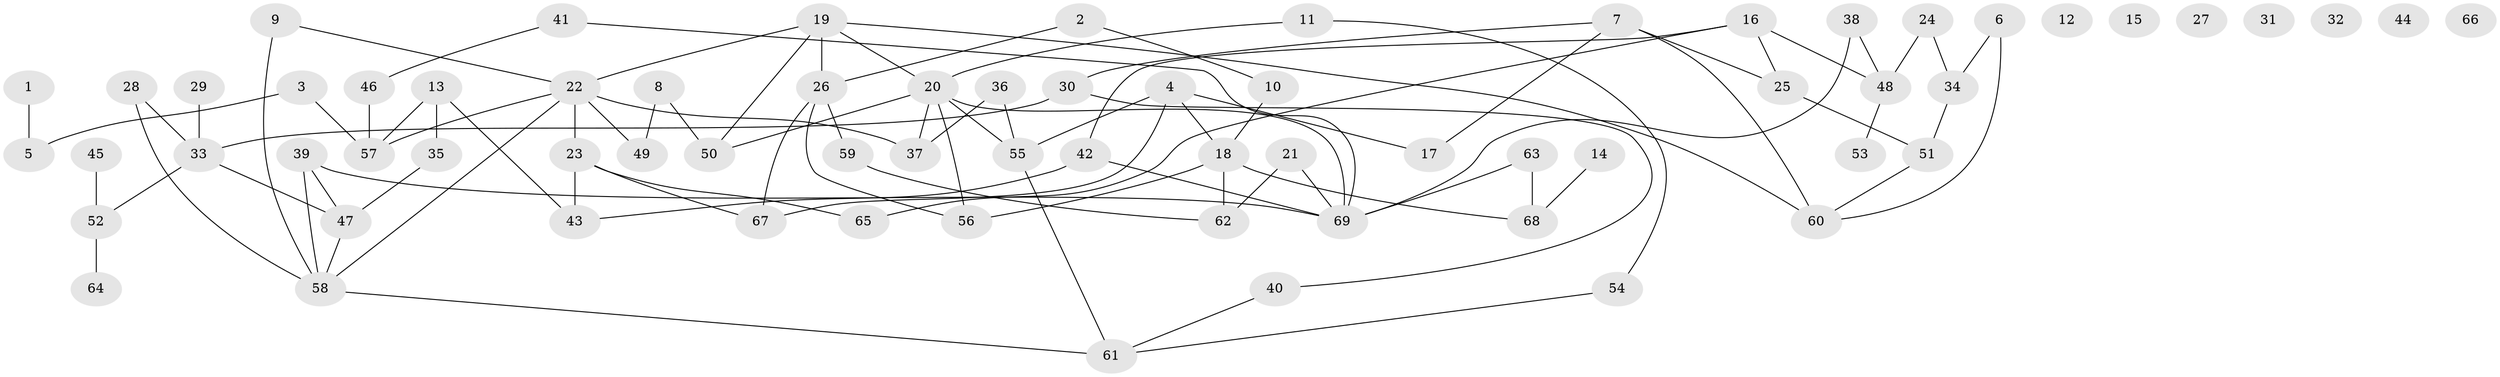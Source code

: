 // Generated by graph-tools (version 1.1) at 2025/00/03/09/25 03:00:40]
// undirected, 69 vertices, 92 edges
graph export_dot {
graph [start="1"]
  node [color=gray90,style=filled];
  1;
  2;
  3;
  4;
  5;
  6;
  7;
  8;
  9;
  10;
  11;
  12;
  13;
  14;
  15;
  16;
  17;
  18;
  19;
  20;
  21;
  22;
  23;
  24;
  25;
  26;
  27;
  28;
  29;
  30;
  31;
  32;
  33;
  34;
  35;
  36;
  37;
  38;
  39;
  40;
  41;
  42;
  43;
  44;
  45;
  46;
  47;
  48;
  49;
  50;
  51;
  52;
  53;
  54;
  55;
  56;
  57;
  58;
  59;
  60;
  61;
  62;
  63;
  64;
  65;
  66;
  67;
  68;
  69;
  1 -- 5;
  2 -- 10;
  2 -- 26;
  3 -- 5;
  3 -- 57;
  4 -- 17;
  4 -- 18;
  4 -- 55;
  4 -- 67;
  6 -- 34;
  6 -- 60;
  7 -- 17;
  7 -- 25;
  7 -- 30;
  7 -- 60;
  8 -- 49;
  8 -- 50;
  9 -- 22;
  9 -- 58;
  10 -- 18;
  11 -- 20;
  11 -- 54;
  13 -- 35;
  13 -- 43;
  13 -- 57;
  14 -- 68;
  16 -- 25;
  16 -- 42;
  16 -- 48;
  16 -- 65;
  18 -- 56;
  18 -- 62;
  18 -- 68;
  19 -- 20;
  19 -- 22;
  19 -- 26;
  19 -- 50;
  19 -- 60;
  20 -- 37;
  20 -- 50;
  20 -- 55;
  20 -- 56;
  20 -- 69;
  21 -- 62;
  21 -- 69;
  22 -- 23;
  22 -- 37;
  22 -- 49;
  22 -- 57;
  22 -- 58;
  23 -- 43;
  23 -- 65;
  23 -- 67;
  24 -- 34;
  24 -- 48;
  25 -- 51;
  26 -- 56;
  26 -- 59;
  26 -- 67;
  28 -- 33;
  28 -- 58;
  29 -- 33;
  30 -- 33;
  30 -- 40;
  33 -- 47;
  33 -- 52;
  34 -- 51;
  35 -- 47;
  36 -- 37;
  36 -- 55;
  38 -- 48;
  38 -- 69;
  39 -- 47;
  39 -- 58;
  39 -- 69;
  40 -- 61;
  41 -- 46;
  41 -- 69;
  42 -- 43;
  42 -- 69;
  45 -- 52;
  46 -- 57;
  47 -- 58;
  48 -- 53;
  51 -- 60;
  52 -- 64;
  54 -- 61;
  55 -- 61;
  58 -- 61;
  59 -- 62;
  63 -- 68;
  63 -- 69;
}
